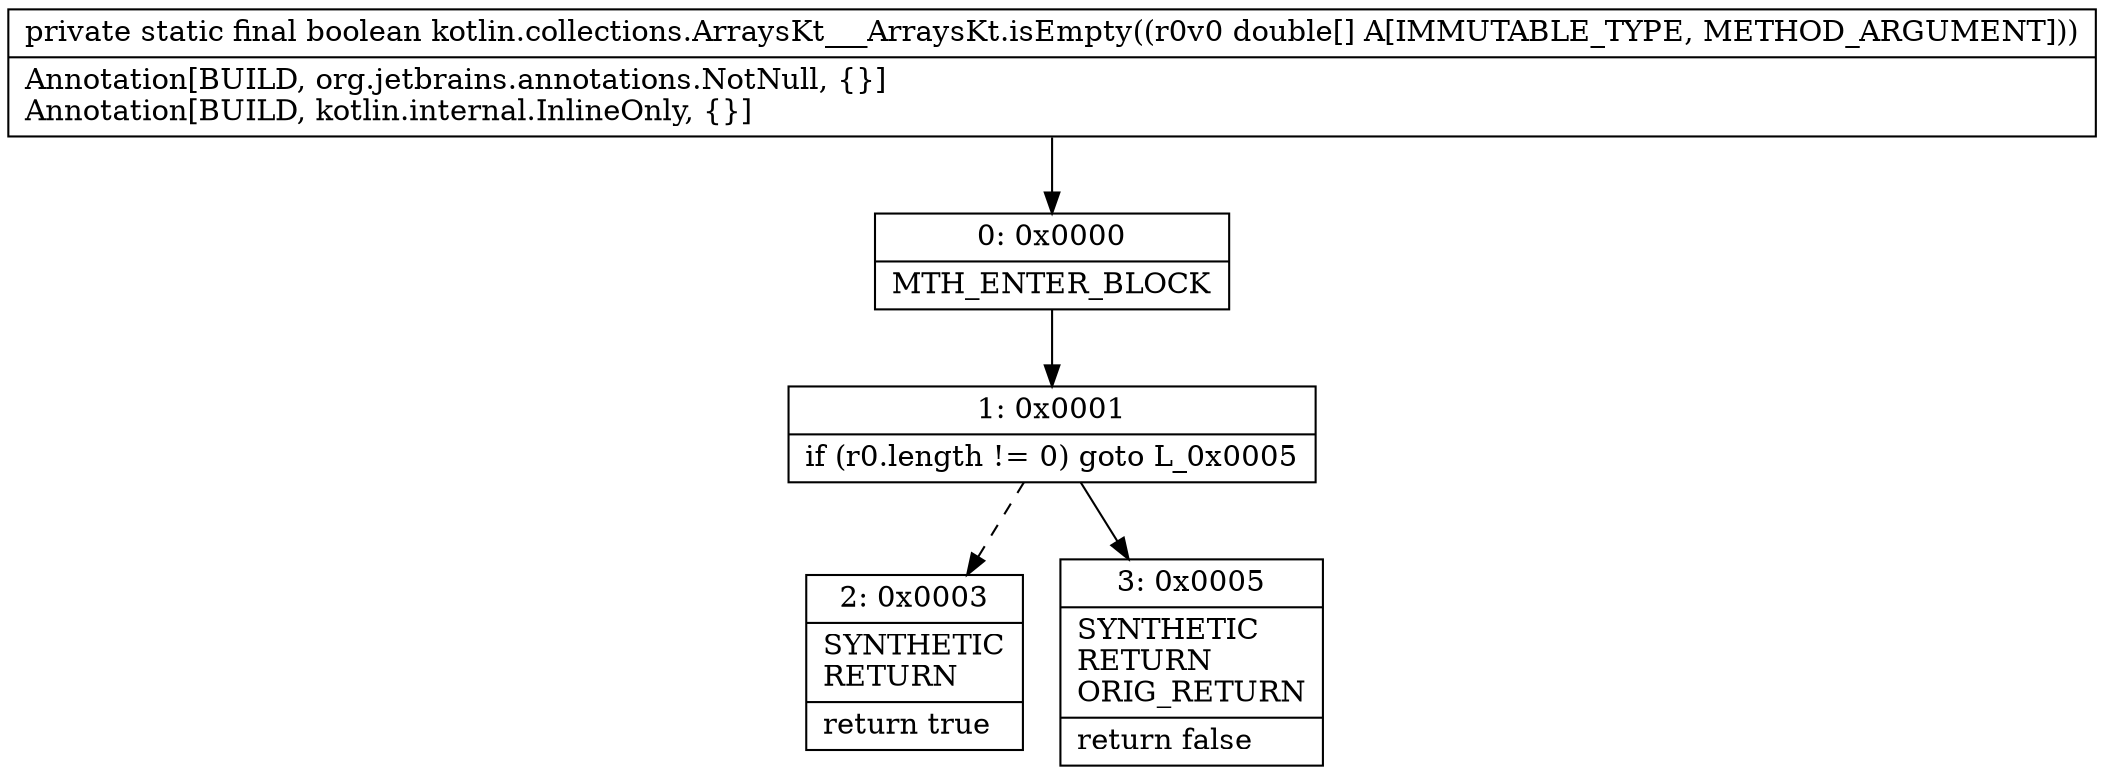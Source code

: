 digraph "CFG forkotlin.collections.ArraysKt___ArraysKt.isEmpty([D)Z" {
Node_0 [shape=record,label="{0\:\ 0x0000|MTH_ENTER_BLOCK\l}"];
Node_1 [shape=record,label="{1\:\ 0x0001|if (r0.length != 0) goto L_0x0005\l}"];
Node_2 [shape=record,label="{2\:\ 0x0003|SYNTHETIC\lRETURN\l|return true\l}"];
Node_3 [shape=record,label="{3\:\ 0x0005|SYNTHETIC\lRETURN\lORIG_RETURN\l|return false\l}"];
MethodNode[shape=record,label="{private static final boolean kotlin.collections.ArraysKt___ArraysKt.isEmpty((r0v0 double[] A[IMMUTABLE_TYPE, METHOD_ARGUMENT]))  | Annotation[BUILD, org.jetbrains.annotations.NotNull, \{\}]\lAnnotation[BUILD, kotlin.internal.InlineOnly, \{\}]\l}"];
MethodNode -> Node_0;
Node_0 -> Node_1;
Node_1 -> Node_2[style=dashed];
Node_1 -> Node_3;
}

